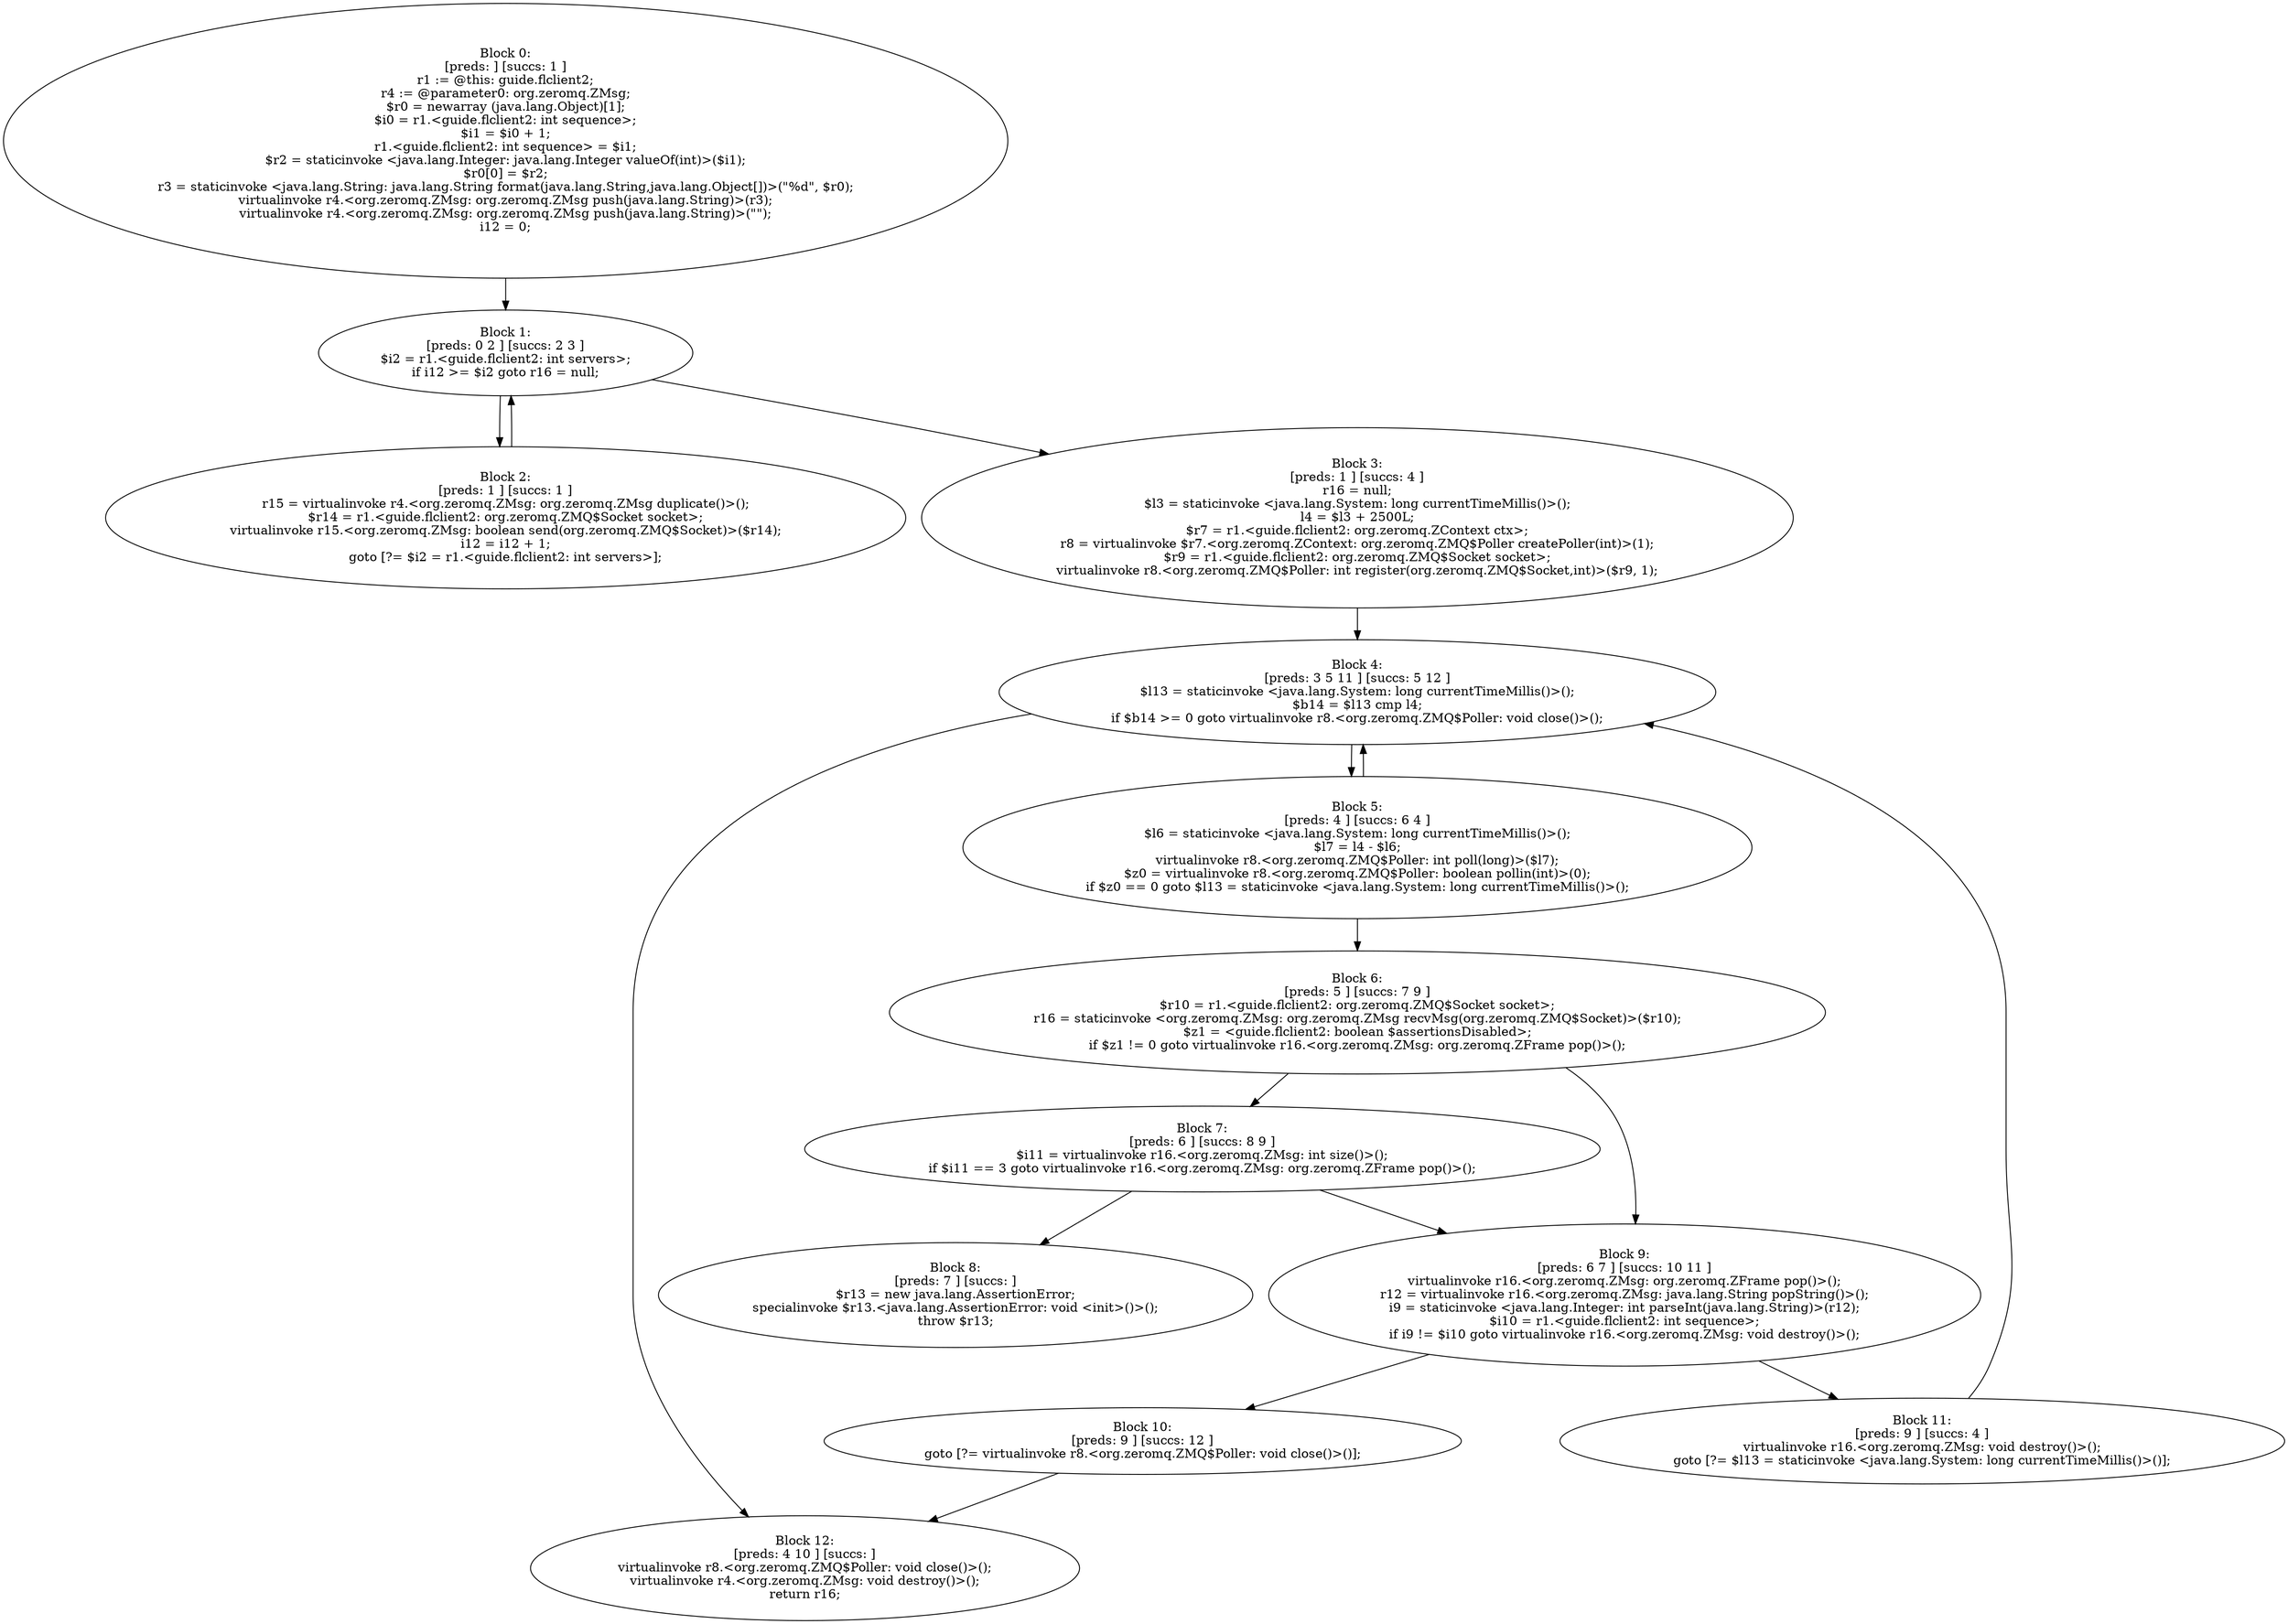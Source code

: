 digraph "unitGraph" {
    "Block 0:
[preds: ] [succs: 1 ]
r1 := @this: guide.flclient2;
r4 := @parameter0: org.zeromq.ZMsg;
$r0 = newarray (java.lang.Object)[1];
$i0 = r1.<guide.flclient2: int sequence>;
$i1 = $i0 + 1;
r1.<guide.flclient2: int sequence> = $i1;
$r2 = staticinvoke <java.lang.Integer: java.lang.Integer valueOf(int)>($i1);
$r0[0] = $r2;
r3 = staticinvoke <java.lang.String: java.lang.String format(java.lang.String,java.lang.Object[])>(\"%d\", $r0);
virtualinvoke r4.<org.zeromq.ZMsg: org.zeromq.ZMsg push(java.lang.String)>(r3);
virtualinvoke r4.<org.zeromq.ZMsg: org.zeromq.ZMsg push(java.lang.String)>(\"\");
i12 = 0;
"
    "Block 1:
[preds: 0 2 ] [succs: 2 3 ]
$i2 = r1.<guide.flclient2: int servers>;
if i12 >= $i2 goto r16 = null;
"
    "Block 2:
[preds: 1 ] [succs: 1 ]
r15 = virtualinvoke r4.<org.zeromq.ZMsg: org.zeromq.ZMsg duplicate()>();
$r14 = r1.<guide.flclient2: org.zeromq.ZMQ$Socket socket>;
virtualinvoke r15.<org.zeromq.ZMsg: boolean send(org.zeromq.ZMQ$Socket)>($r14);
i12 = i12 + 1;
goto [?= $i2 = r1.<guide.flclient2: int servers>];
"
    "Block 3:
[preds: 1 ] [succs: 4 ]
r16 = null;
$l3 = staticinvoke <java.lang.System: long currentTimeMillis()>();
l4 = $l3 + 2500L;
$r7 = r1.<guide.flclient2: org.zeromq.ZContext ctx>;
r8 = virtualinvoke $r7.<org.zeromq.ZContext: org.zeromq.ZMQ$Poller createPoller(int)>(1);
$r9 = r1.<guide.flclient2: org.zeromq.ZMQ$Socket socket>;
virtualinvoke r8.<org.zeromq.ZMQ$Poller: int register(org.zeromq.ZMQ$Socket,int)>($r9, 1);
"
    "Block 4:
[preds: 3 5 11 ] [succs: 5 12 ]
$l13 = staticinvoke <java.lang.System: long currentTimeMillis()>();
$b14 = $l13 cmp l4;
if $b14 >= 0 goto virtualinvoke r8.<org.zeromq.ZMQ$Poller: void close()>();
"
    "Block 5:
[preds: 4 ] [succs: 6 4 ]
$l6 = staticinvoke <java.lang.System: long currentTimeMillis()>();
$l7 = l4 - $l6;
virtualinvoke r8.<org.zeromq.ZMQ$Poller: int poll(long)>($l7);
$z0 = virtualinvoke r8.<org.zeromq.ZMQ$Poller: boolean pollin(int)>(0);
if $z0 == 0 goto $l13 = staticinvoke <java.lang.System: long currentTimeMillis()>();
"
    "Block 6:
[preds: 5 ] [succs: 7 9 ]
$r10 = r1.<guide.flclient2: org.zeromq.ZMQ$Socket socket>;
r16 = staticinvoke <org.zeromq.ZMsg: org.zeromq.ZMsg recvMsg(org.zeromq.ZMQ$Socket)>($r10);
$z1 = <guide.flclient2: boolean $assertionsDisabled>;
if $z1 != 0 goto virtualinvoke r16.<org.zeromq.ZMsg: org.zeromq.ZFrame pop()>();
"
    "Block 7:
[preds: 6 ] [succs: 8 9 ]
$i11 = virtualinvoke r16.<org.zeromq.ZMsg: int size()>();
if $i11 == 3 goto virtualinvoke r16.<org.zeromq.ZMsg: org.zeromq.ZFrame pop()>();
"
    "Block 8:
[preds: 7 ] [succs: ]
$r13 = new java.lang.AssertionError;
specialinvoke $r13.<java.lang.AssertionError: void <init>()>();
throw $r13;
"
    "Block 9:
[preds: 6 7 ] [succs: 10 11 ]
virtualinvoke r16.<org.zeromq.ZMsg: org.zeromq.ZFrame pop()>();
r12 = virtualinvoke r16.<org.zeromq.ZMsg: java.lang.String popString()>();
i9 = staticinvoke <java.lang.Integer: int parseInt(java.lang.String)>(r12);
$i10 = r1.<guide.flclient2: int sequence>;
if i9 != $i10 goto virtualinvoke r16.<org.zeromq.ZMsg: void destroy()>();
"
    "Block 10:
[preds: 9 ] [succs: 12 ]
goto [?= virtualinvoke r8.<org.zeromq.ZMQ$Poller: void close()>()];
"
    "Block 11:
[preds: 9 ] [succs: 4 ]
virtualinvoke r16.<org.zeromq.ZMsg: void destroy()>();
goto [?= $l13 = staticinvoke <java.lang.System: long currentTimeMillis()>()];
"
    "Block 12:
[preds: 4 10 ] [succs: ]
virtualinvoke r8.<org.zeromq.ZMQ$Poller: void close()>();
virtualinvoke r4.<org.zeromq.ZMsg: void destroy()>();
return r16;
"
    "Block 0:
[preds: ] [succs: 1 ]
r1 := @this: guide.flclient2;
r4 := @parameter0: org.zeromq.ZMsg;
$r0 = newarray (java.lang.Object)[1];
$i0 = r1.<guide.flclient2: int sequence>;
$i1 = $i0 + 1;
r1.<guide.flclient2: int sequence> = $i1;
$r2 = staticinvoke <java.lang.Integer: java.lang.Integer valueOf(int)>($i1);
$r0[0] = $r2;
r3 = staticinvoke <java.lang.String: java.lang.String format(java.lang.String,java.lang.Object[])>(\"%d\", $r0);
virtualinvoke r4.<org.zeromq.ZMsg: org.zeromq.ZMsg push(java.lang.String)>(r3);
virtualinvoke r4.<org.zeromq.ZMsg: org.zeromq.ZMsg push(java.lang.String)>(\"\");
i12 = 0;
"->"Block 1:
[preds: 0 2 ] [succs: 2 3 ]
$i2 = r1.<guide.flclient2: int servers>;
if i12 >= $i2 goto r16 = null;
";
    "Block 1:
[preds: 0 2 ] [succs: 2 3 ]
$i2 = r1.<guide.flclient2: int servers>;
if i12 >= $i2 goto r16 = null;
"->"Block 2:
[preds: 1 ] [succs: 1 ]
r15 = virtualinvoke r4.<org.zeromq.ZMsg: org.zeromq.ZMsg duplicate()>();
$r14 = r1.<guide.flclient2: org.zeromq.ZMQ$Socket socket>;
virtualinvoke r15.<org.zeromq.ZMsg: boolean send(org.zeromq.ZMQ$Socket)>($r14);
i12 = i12 + 1;
goto [?= $i2 = r1.<guide.flclient2: int servers>];
";
    "Block 1:
[preds: 0 2 ] [succs: 2 3 ]
$i2 = r1.<guide.flclient2: int servers>;
if i12 >= $i2 goto r16 = null;
"->"Block 3:
[preds: 1 ] [succs: 4 ]
r16 = null;
$l3 = staticinvoke <java.lang.System: long currentTimeMillis()>();
l4 = $l3 + 2500L;
$r7 = r1.<guide.flclient2: org.zeromq.ZContext ctx>;
r8 = virtualinvoke $r7.<org.zeromq.ZContext: org.zeromq.ZMQ$Poller createPoller(int)>(1);
$r9 = r1.<guide.flclient2: org.zeromq.ZMQ$Socket socket>;
virtualinvoke r8.<org.zeromq.ZMQ$Poller: int register(org.zeromq.ZMQ$Socket,int)>($r9, 1);
";
    "Block 2:
[preds: 1 ] [succs: 1 ]
r15 = virtualinvoke r4.<org.zeromq.ZMsg: org.zeromq.ZMsg duplicate()>();
$r14 = r1.<guide.flclient2: org.zeromq.ZMQ$Socket socket>;
virtualinvoke r15.<org.zeromq.ZMsg: boolean send(org.zeromq.ZMQ$Socket)>($r14);
i12 = i12 + 1;
goto [?= $i2 = r1.<guide.flclient2: int servers>];
"->"Block 1:
[preds: 0 2 ] [succs: 2 3 ]
$i2 = r1.<guide.flclient2: int servers>;
if i12 >= $i2 goto r16 = null;
";
    "Block 3:
[preds: 1 ] [succs: 4 ]
r16 = null;
$l3 = staticinvoke <java.lang.System: long currentTimeMillis()>();
l4 = $l3 + 2500L;
$r7 = r1.<guide.flclient2: org.zeromq.ZContext ctx>;
r8 = virtualinvoke $r7.<org.zeromq.ZContext: org.zeromq.ZMQ$Poller createPoller(int)>(1);
$r9 = r1.<guide.flclient2: org.zeromq.ZMQ$Socket socket>;
virtualinvoke r8.<org.zeromq.ZMQ$Poller: int register(org.zeromq.ZMQ$Socket,int)>($r9, 1);
"->"Block 4:
[preds: 3 5 11 ] [succs: 5 12 ]
$l13 = staticinvoke <java.lang.System: long currentTimeMillis()>();
$b14 = $l13 cmp l4;
if $b14 >= 0 goto virtualinvoke r8.<org.zeromq.ZMQ$Poller: void close()>();
";
    "Block 4:
[preds: 3 5 11 ] [succs: 5 12 ]
$l13 = staticinvoke <java.lang.System: long currentTimeMillis()>();
$b14 = $l13 cmp l4;
if $b14 >= 0 goto virtualinvoke r8.<org.zeromq.ZMQ$Poller: void close()>();
"->"Block 5:
[preds: 4 ] [succs: 6 4 ]
$l6 = staticinvoke <java.lang.System: long currentTimeMillis()>();
$l7 = l4 - $l6;
virtualinvoke r8.<org.zeromq.ZMQ$Poller: int poll(long)>($l7);
$z0 = virtualinvoke r8.<org.zeromq.ZMQ$Poller: boolean pollin(int)>(0);
if $z0 == 0 goto $l13 = staticinvoke <java.lang.System: long currentTimeMillis()>();
";
    "Block 4:
[preds: 3 5 11 ] [succs: 5 12 ]
$l13 = staticinvoke <java.lang.System: long currentTimeMillis()>();
$b14 = $l13 cmp l4;
if $b14 >= 0 goto virtualinvoke r8.<org.zeromq.ZMQ$Poller: void close()>();
"->"Block 12:
[preds: 4 10 ] [succs: ]
virtualinvoke r8.<org.zeromq.ZMQ$Poller: void close()>();
virtualinvoke r4.<org.zeromq.ZMsg: void destroy()>();
return r16;
";
    "Block 5:
[preds: 4 ] [succs: 6 4 ]
$l6 = staticinvoke <java.lang.System: long currentTimeMillis()>();
$l7 = l4 - $l6;
virtualinvoke r8.<org.zeromq.ZMQ$Poller: int poll(long)>($l7);
$z0 = virtualinvoke r8.<org.zeromq.ZMQ$Poller: boolean pollin(int)>(0);
if $z0 == 0 goto $l13 = staticinvoke <java.lang.System: long currentTimeMillis()>();
"->"Block 6:
[preds: 5 ] [succs: 7 9 ]
$r10 = r1.<guide.flclient2: org.zeromq.ZMQ$Socket socket>;
r16 = staticinvoke <org.zeromq.ZMsg: org.zeromq.ZMsg recvMsg(org.zeromq.ZMQ$Socket)>($r10);
$z1 = <guide.flclient2: boolean $assertionsDisabled>;
if $z1 != 0 goto virtualinvoke r16.<org.zeromq.ZMsg: org.zeromq.ZFrame pop()>();
";
    "Block 5:
[preds: 4 ] [succs: 6 4 ]
$l6 = staticinvoke <java.lang.System: long currentTimeMillis()>();
$l7 = l4 - $l6;
virtualinvoke r8.<org.zeromq.ZMQ$Poller: int poll(long)>($l7);
$z0 = virtualinvoke r8.<org.zeromq.ZMQ$Poller: boolean pollin(int)>(0);
if $z0 == 0 goto $l13 = staticinvoke <java.lang.System: long currentTimeMillis()>();
"->"Block 4:
[preds: 3 5 11 ] [succs: 5 12 ]
$l13 = staticinvoke <java.lang.System: long currentTimeMillis()>();
$b14 = $l13 cmp l4;
if $b14 >= 0 goto virtualinvoke r8.<org.zeromq.ZMQ$Poller: void close()>();
";
    "Block 6:
[preds: 5 ] [succs: 7 9 ]
$r10 = r1.<guide.flclient2: org.zeromq.ZMQ$Socket socket>;
r16 = staticinvoke <org.zeromq.ZMsg: org.zeromq.ZMsg recvMsg(org.zeromq.ZMQ$Socket)>($r10);
$z1 = <guide.flclient2: boolean $assertionsDisabled>;
if $z1 != 0 goto virtualinvoke r16.<org.zeromq.ZMsg: org.zeromq.ZFrame pop()>();
"->"Block 7:
[preds: 6 ] [succs: 8 9 ]
$i11 = virtualinvoke r16.<org.zeromq.ZMsg: int size()>();
if $i11 == 3 goto virtualinvoke r16.<org.zeromq.ZMsg: org.zeromq.ZFrame pop()>();
";
    "Block 6:
[preds: 5 ] [succs: 7 9 ]
$r10 = r1.<guide.flclient2: org.zeromq.ZMQ$Socket socket>;
r16 = staticinvoke <org.zeromq.ZMsg: org.zeromq.ZMsg recvMsg(org.zeromq.ZMQ$Socket)>($r10);
$z1 = <guide.flclient2: boolean $assertionsDisabled>;
if $z1 != 0 goto virtualinvoke r16.<org.zeromq.ZMsg: org.zeromq.ZFrame pop()>();
"->"Block 9:
[preds: 6 7 ] [succs: 10 11 ]
virtualinvoke r16.<org.zeromq.ZMsg: org.zeromq.ZFrame pop()>();
r12 = virtualinvoke r16.<org.zeromq.ZMsg: java.lang.String popString()>();
i9 = staticinvoke <java.lang.Integer: int parseInt(java.lang.String)>(r12);
$i10 = r1.<guide.flclient2: int sequence>;
if i9 != $i10 goto virtualinvoke r16.<org.zeromq.ZMsg: void destroy()>();
";
    "Block 7:
[preds: 6 ] [succs: 8 9 ]
$i11 = virtualinvoke r16.<org.zeromq.ZMsg: int size()>();
if $i11 == 3 goto virtualinvoke r16.<org.zeromq.ZMsg: org.zeromq.ZFrame pop()>();
"->"Block 8:
[preds: 7 ] [succs: ]
$r13 = new java.lang.AssertionError;
specialinvoke $r13.<java.lang.AssertionError: void <init>()>();
throw $r13;
";
    "Block 7:
[preds: 6 ] [succs: 8 9 ]
$i11 = virtualinvoke r16.<org.zeromq.ZMsg: int size()>();
if $i11 == 3 goto virtualinvoke r16.<org.zeromq.ZMsg: org.zeromq.ZFrame pop()>();
"->"Block 9:
[preds: 6 7 ] [succs: 10 11 ]
virtualinvoke r16.<org.zeromq.ZMsg: org.zeromq.ZFrame pop()>();
r12 = virtualinvoke r16.<org.zeromq.ZMsg: java.lang.String popString()>();
i9 = staticinvoke <java.lang.Integer: int parseInt(java.lang.String)>(r12);
$i10 = r1.<guide.flclient2: int sequence>;
if i9 != $i10 goto virtualinvoke r16.<org.zeromq.ZMsg: void destroy()>();
";
    "Block 9:
[preds: 6 7 ] [succs: 10 11 ]
virtualinvoke r16.<org.zeromq.ZMsg: org.zeromq.ZFrame pop()>();
r12 = virtualinvoke r16.<org.zeromq.ZMsg: java.lang.String popString()>();
i9 = staticinvoke <java.lang.Integer: int parseInt(java.lang.String)>(r12);
$i10 = r1.<guide.flclient2: int sequence>;
if i9 != $i10 goto virtualinvoke r16.<org.zeromq.ZMsg: void destroy()>();
"->"Block 10:
[preds: 9 ] [succs: 12 ]
goto [?= virtualinvoke r8.<org.zeromq.ZMQ$Poller: void close()>()];
";
    "Block 9:
[preds: 6 7 ] [succs: 10 11 ]
virtualinvoke r16.<org.zeromq.ZMsg: org.zeromq.ZFrame pop()>();
r12 = virtualinvoke r16.<org.zeromq.ZMsg: java.lang.String popString()>();
i9 = staticinvoke <java.lang.Integer: int parseInt(java.lang.String)>(r12);
$i10 = r1.<guide.flclient2: int sequence>;
if i9 != $i10 goto virtualinvoke r16.<org.zeromq.ZMsg: void destroy()>();
"->"Block 11:
[preds: 9 ] [succs: 4 ]
virtualinvoke r16.<org.zeromq.ZMsg: void destroy()>();
goto [?= $l13 = staticinvoke <java.lang.System: long currentTimeMillis()>()];
";
    "Block 10:
[preds: 9 ] [succs: 12 ]
goto [?= virtualinvoke r8.<org.zeromq.ZMQ$Poller: void close()>()];
"->"Block 12:
[preds: 4 10 ] [succs: ]
virtualinvoke r8.<org.zeromq.ZMQ$Poller: void close()>();
virtualinvoke r4.<org.zeromq.ZMsg: void destroy()>();
return r16;
";
    "Block 11:
[preds: 9 ] [succs: 4 ]
virtualinvoke r16.<org.zeromq.ZMsg: void destroy()>();
goto [?= $l13 = staticinvoke <java.lang.System: long currentTimeMillis()>()];
"->"Block 4:
[preds: 3 5 11 ] [succs: 5 12 ]
$l13 = staticinvoke <java.lang.System: long currentTimeMillis()>();
$b14 = $l13 cmp l4;
if $b14 >= 0 goto virtualinvoke r8.<org.zeromq.ZMQ$Poller: void close()>();
";
}

